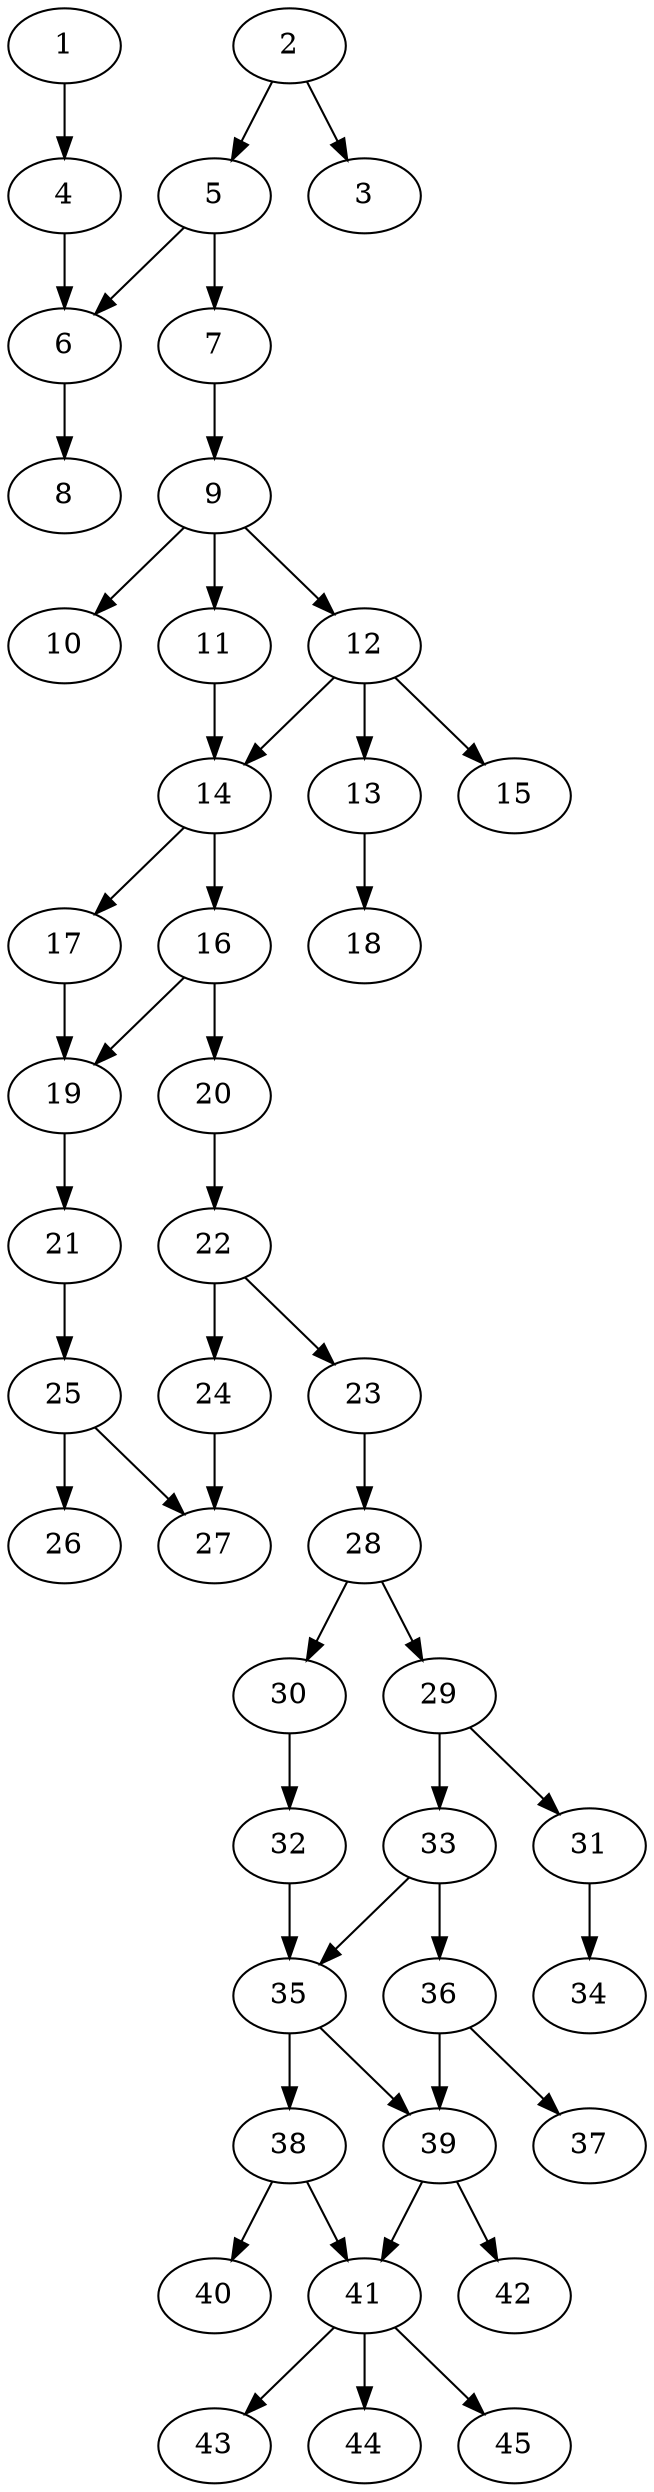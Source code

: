 // DAG automatically generated by daggen at Thu Oct  3 14:07:24 2019
// ./daggen --dot -n 45 --ccr 0.5 --fat 0.3 --regular 0.7 --density 0.5 --mindata 5242880 --maxdata 52428800 
digraph G {
  1 [size="13053952", alpha="0.11", expect_size="6526976"] 
  1 -> 4 [size ="6526976"]
  2 [size="99981312", alpha="0.09", expect_size="49990656"] 
  2 -> 3 [size ="49990656"]
  2 -> 5 [size ="49990656"]
  3 [size="37566464", alpha="0.10", expect_size="18783232"] 
  4 [size="21463040", alpha="0.18", expect_size="10731520"] 
  4 -> 6 [size ="10731520"]
  5 [size="28139520", alpha="0.04", expect_size="14069760"] 
  5 -> 6 [size ="14069760"]
  5 -> 7 [size ="14069760"]
  6 [size="88182784", alpha="0.07", expect_size="44091392"] 
  6 -> 8 [size ="44091392"]
  7 [size="43067392", alpha="0.04", expect_size="21533696"] 
  7 -> 9 [size ="21533696"]
  8 [size="69982208", alpha="0.02", expect_size="34991104"] 
  9 [size="50726912", alpha="0.19", expect_size="25363456"] 
  9 -> 10 [size ="25363456"]
  9 -> 11 [size ="25363456"]
  9 -> 12 [size ="25363456"]
  10 [size="43100160", alpha="0.12", expect_size="21550080"] 
  11 [size="16699392", alpha="0.05", expect_size="8349696"] 
  11 -> 14 [size ="8349696"]
  12 [size="68210688", alpha="0.18", expect_size="34105344"] 
  12 -> 13 [size ="34105344"]
  12 -> 14 [size ="34105344"]
  12 -> 15 [size ="34105344"]
  13 [size="18505728", alpha="0.06", expect_size="9252864"] 
  13 -> 18 [size ="9252864"]
  14 [size="63553536", alpha="0.09", expect_size="31776768"] 
  14 -> 16 [size ="31776768"]
  14 -> 17 [size ="31776768"]
  15 [size="56107008", alpha="0.07", expect_size="28053504"] 
  16 [size="75661312", alpha="0.08", expect_size="37830656"] 
  16 -> 19 [size ="37830656"]
  16 -> 20 [size ="37830656"]
  17 [size="14829568", alpha="0.03", expect_size="7414784"] 
  17 -> 19 [size ="7414784"]
  18 [size="34154496", alpha="0.00", expect_size="17077248"] 
  19 [size="43436032", alpha="0.00", expect_size="21718016"] 
  19 -> 21 [size ="21718016"]
  20 [size="36722688", alpha="0.10", expect_size="18361344"] 
  20 -> 22 [size ="18361344"]
  21 [size="93243392", alpha="0.20", expect_size="46621696"] 
  21 -> 25 [size ="46621696"]
  22 [size="21147648", alpha="0.09", expect_size="10573824"] 
  22 -> 23 [size ="10573824"]
  22 -> 24 [size ="10573824"]
  23 [size="11200512", alpha="0.04", expect_size="5600256"] 
  23 -> 28 [size ="5600256"]
  24 [size="38633472", alpha="0.01", expect_size="19316736"] 
  24 -> 27 [size ="19316736"]
  25 [size="81942528", alpha="0.02", expect_size="40971264"] 
  25 -> 26 [size ="40971264"]
  25 -> 27 [size ="40971264"]
  26 [size="22138880", alpha="0.19", expect_size="11069440"] 
  27 [size="57747456", alpha="0.04", expect_size="28873728"] 
  28 [size="71749632", alpha="0.01", expect_size="35874816"] 
  28 -> 29 [size ="35874816"]
  28 -> 30 [size ="35874816"]
  29 [size="73895936", alpha="0.06", expect_size="36947968"] 
  29 -> 31 [size ="36947968"]
  29 -> 33 [size ="36947968"]
  30 [size="73965568", alpha="0.19", expect_size="36982784"] 
  30 -> 32 [size ="36982784"]
  31 [size="25157632", alpha="0.12", expect_size="12578816"] 
  31 -> 34 [size ="12578816"]
  32 [size="24412160", alpha="0.18", expect_size="12206080"] 
  32 -> 35 [size ="12206080"]
  33 [size="66850816", alpha="0.06", expect_size="33425408"] 
  33 -> 35 [size ="33425408"]
  33 -> 36 [size ="33425408"]
  34 [size="85184512", alpha="0.05", expect_size="42592256"] 
  35 [size="90390528", alpha="0.13", expect_size="45195264"] 
  35 -> 38 [size ="45195264"]
  35 -> 39 [size ="45195264"]
  36 [size="100122624", alpha="0.16", expect_size="50061312"] 
  36 -> 37 [size ="50061312"]
  36 -> 39 [size ="50061312"]
  37 [size="97710080", alpha="0.19", expect_size="48855040"] 
  38 [size="21362688", alpha="0.07", expect_size="10681344"] 
  38 -> 40 [size ="10681344"]
  38 -> 41 [size ="10681344"]
  39 [size="24948736", alpha="0.03", expect_size="12474368"] 
  39 -> 41 [size ="12474368"]
  39 -> 42 [size ="12474368"]
  40 [size="54339584", alpha="0.03", expect_size="27169792"] 
  41 [size="47779840", alpha="0.02", expect_size="23889920"] 
  41 -> 43 [size ="23889920"]
  41 -> 44 [size ="23889920"]
  41 -> 45 [size ="23889920"]
  42 [size="11483136", alpha="0.02", expect_size="5741568"] 
  43 [size="97548288", alpha="0.03", expect_size="48774144"] 
  44 [size="30879744", alpha="0.10", expect_size="15439872"] 
  45 [size="53291008", alpha="0.12", expect_size="26645504"] 
}
